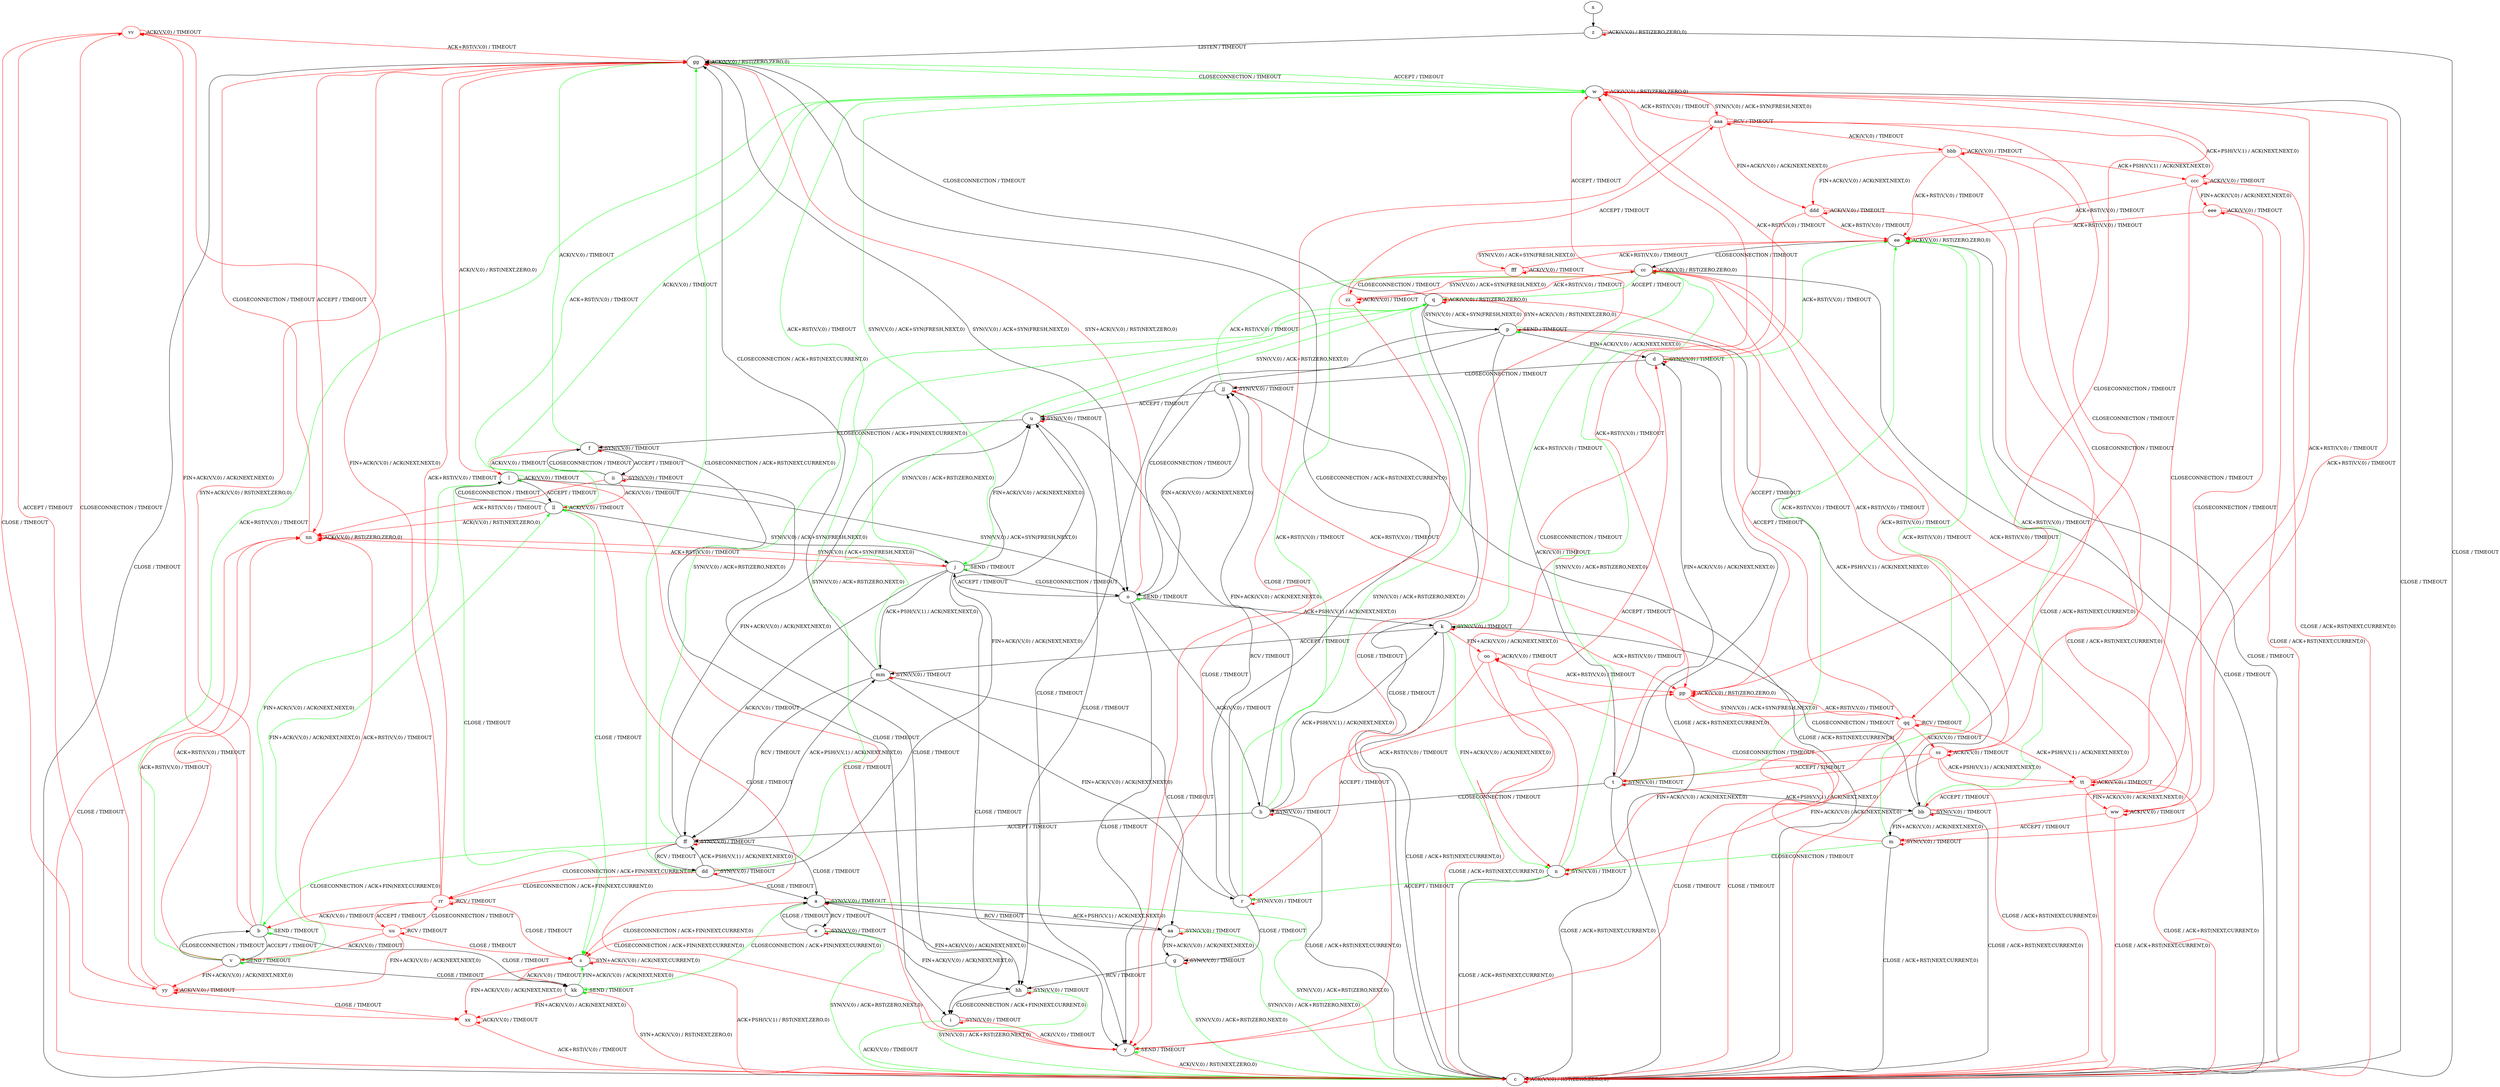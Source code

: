 digraph "" {
	graph ["Incoming time"=1.2619597911834717,
		"Outgoing time"=1.403578281402588,
		Output="{'States': 58, 'Transitions': 871, 'Filename': '../results/tcp/TCP_Linux_Server-TCP_Windows8_Server-yices-2.dot'}",
		Reference="{'States': 58, 'Transitions': 685, 'Filename': '../subjects/tcp/TCP_Linux_Server.dot'}",
		Solver=yices,
		Updated="{'States': 39, 'Transitions': 495, 'Filename': '../subjects/tcp/TCP_Windows8_Server.dot'}",
		"f-measure"=0.5237288135593221,
		precision=0.6242424242424243,
		recall=0.4510948905109489
	];
	a -> a [key=0,
	color=red,
	label="SYN(V,V,0) / TIMEOUT"];
a -> c [key=0,
color=green,
label="SYN(V,V,0) / ACK+RST(ZERO,NEXT,0)"];
a -> e [key=0,
label="RCV / TIMEOUT"];
a -> s [key=0,
color=red,
label="CLOSECONNECTION / ACK+FIN(NEXT,CURRENT,0)"];
a -> aa [key=0,
label="ACK+PSH(V,V,1) / ACK(NEXT,NEXT,0)"];
a -> hh [key=0,
label="FIN+ACK(V,V,0) / ACK(NEXT,NEXT,0)"];
a -> kk [key=0,
color=green,
label="CLOSECONNECTION / ACK+FIN(NEXT,CURRENT,0)"];
b -> b [key=0,
color=green,
label="SEND / TIMEOUT"];
b -> l [key=0,
color=green,
label="FIN+ACK(V,V,0) / ACK(NEXT,NEXT,0)"];
b -> v [key=0,
label="ACCEPT / TIMEOUT"];
b -> gg [key=0,
color=red,
label="SYN+ACK(V,V,0) / RST(NEXT,ZERO,0)"];
b -> kk [key=0,
label="CLOSE / TIMEOUT"];
vv [color=red];
b -> vv [key=0,
color=red,
label="FIN+ACK(V,V,0) / ACK(NEXT,NEXT,0)"];
c -> c [key=0,
color=red,
label="ACK(V,V,0) / RST(ZERO,ZERO,0)"];
d -> c [key=0,
label="CLOSE / ACK+RST(NEXT,CURRENT,0)"];
d -> d [key=0,
color=red,
label="SYN(V,V,0) / TIMEOUT"];
d -> w [key=0,
color=red,
label="ACK+RST(V,V,0) / TIMEOUT"];
d -> ee [key=0,
color=green,
label="ACK+RST(V,V,0) / TIMEOUT"];
d -> jj [key=0,
label="CLOSECONNECTION / TIMEOUT"];
e -> a [key=0,
label="CLOSE / TIMEOUT"];
e -> c [key=0,
color=green,
label="SYN(V,V,0) / ACK+RST(ZERO,NEXT,0)"];
e -> e [key=0,
color=red,
label="SYN(V,V,0) / TIMEOUT"];
e -> s [key=0,
color=red,
label="CLOSECONNECTION / ACK+FIN(NEXT,CURRENT,0)"];
e -> hh [key=0,
label="FIN+ACK(V,V,0) / ACK(NEXT,NEXT,0)"];
f -> f [key=0,
color=red,
label="SYN(V,V,0) / TIMEOUT"];
f -> i [key=0,
label="CLOSE / TIMEOUT"];
f -> l [key=0,
color=red,
label="ACK(V,V,0) / TIMEOUT"];
f -> gg [key=0,
color=green,
label="ACK(V,V,0) / TIMEOUT"];
f -> ii [key=0,
label="ACCEPT / TIMEOUT"];
g -> c [key=0,
color=green,
label="SYN(V,V,0) / ACK+RST(ZERO,NEXT,0)"];
g -> g [key=0,
color=red,
label="SYN(V,V,0) / TIMEOUT"];
g -> hh [key=0,
label="RCV / TIMEOUT"];
h -> c [key=0,
label="CLOSE / ACK+RST(NEXT,CURRENT,0)"];
h -> h [key=0,
color=red,
label="SYN(V,V,0) / TIMEOUT"];
h -> k [key=0,
label="ACK+PSH(V,V,1) / ACK(NEXT,NEXT,0)"];
h -> cc [key=0,
color=green,
label="ACK+RST(V,V,0) / TIMEOUT"];
h -> ff [key=0,
label="ACCEPT / TIMEOUT"];
h -> jj [key=0,
label="FIN+ACK(V,V,0) / ACK(NEXT,NEXT,0)"];
pp [color=red];
h -> pp [key=0,
color=red,
label="ACK+RST(V,V,0) / TIMEOUT"];
i -> c [key=0,
color=green,
label="ACK(V,V,0) / TIMEOUT"];
i -> i [key=0,
color=red,
label="SYN(V,V,0) / TIMEOUT"];
i -> y [key=0,
color=red,
label="ACK(V,V,0) / TIMEOUT"];
j -> j [key=0,
color=green,
label="SEND / TIMEOUT"];
j -> o [key=0,
label="CLOSECONNECTION / TIMEOUT"];
j -> u [key=0,
label="FIN+ACK(V,V,0) / ACK(NEXT,NEXT,0)"];
j -> w [key=0,
color=green,
label="ACK+RST(V,V,0) / TIMEOUT"];
j -> y [key=0,
label="CLOSE / TIMEOUT"];
j -> ff [key=0,
label="ACK(V,V,0) / TIMEOUT"];
j -> mm [key=0,
label="ACK+PSH(V,V,1) / ACK(NEXT,NEXT,0)"];
nn [color=red];
j -> nn [key=0,
color=red,
label="ACK+RST(V,V,0) / TIMEOUT"];
k -> c [key=0,
label="CLOSE / ACK+RST(NEXT,CURRENT,0)"];
k -> k [key=0,
color=red,
label="SYN(V,V,0) / TIMEOUT"];
k -> n [key=0,
color=green,
label="FIN+ACK(V,V,0) / ACK(NEXT,NEXT,0)"];
k -> cc [key=0,
color=green,
label="ACK+RST(V,V,0) / TIMEOUT"];
k -> mm [key=0,
label="ACCEPT / TIMEOUT"];
oo [color=red];
k -> oo [key=0,
color=red,
label="FIN+ACK(V,V,0) / ACK(NEXT,NEXT,0)"];
k -> pp [key=0,
color=red,
label="ACK+RST(V,V,0) / TIMEOUT"];
l -> l [key=0,
color=green,
label="ACK(V,V,0) / TIMEOUT"];
l -> o [key=0,
label="SYN(V,V,0) / ACK+SYN(FRESH,NEXT,0)"];
l -> s [key=0,
color=green,
label="CLOSE / TIMEOUT"];
l -> y [key=0,
color=red,
label="CLOSE / TIMEOUT"];
l -> gg [key=0,
color=red,
label="ACK(V,V,0) / RST(NEXT,ZERO,0)"];
l -> ll [key=0,
label="ACCEPT / TIMEOUT"];
m -> c [key=0,
label="CLOSE / ACK+RST(NEXT,CURRENT,0)"];
m -> m [key=0,
color=red,
label="SYN(V,V,0) / TIMEOUT"];
m -> n [key=0,
color=green,
label="CLOSECONNECTION / TIMEOUT"];
m -> w [key=0,
color=red,
label="ACK+RST(V,V,0) / TIMEOUT"];
m -> ee [key=0,
color=green,
label="ACK+RST(V,V,0) / TIMEOUT"];
m -> oo [key=0,
color=red,
label="CLOSECONNECTION / TIMEOUT"];
n -> c [key=0,
label="CLOSE / ACK+RST(NEXT,CURRENT,0)"];
n -> d [key=0,
color=red,
label="ACCEPT / TIMEOUT"];
n -> n [key=0,
color=red,
label="SYN(V,V,0) / TIMEOUT"];
n -> r [key=0,
color=green,
label="ACCEPT / TIMEOUT"];
n -> cc [key=0,
color=green,
label="SYN(V,V,0) / ACK+RST(ZERO,NEXT,0)"];
o -> h [key=0,
label="ACK(V,V,0) / TIMEOUT"];
o -> j [key=0,
label="ACCEPT / TIMEOUT"];
o -> k [key=0,
label="ACK+PSH(V,V,1) / ACK(NEXT,NEXT,0)"];
o -> o [key=0,
color=green,
label="SEND / TIMEOUT"];
o -> y [key=0,
label="CLOSE / TIMEOUT"];
o -> gg [key=0,
color=red,
label="SYN+ACK(V,V,0) / RST(NEXT,ZERO,0)"];
o -> jj [key=0,
label="FIN+ACK(V,V,0) / ACK(NEXT,NEXT,0)"];
p -> d [key=0,
label="FIN+ACK(V,V,0) / ACK(NEXT,NEXT,0)"];
p -> o [key=0,
label="CLOSECONNECTION / TIMEOUT"];
p -> p [key=0,
color=green,
label="SEND / TIMEOUT"];
p -> q [key=0,
color=red,
label="SYN+ACK(V,V,0) / RST(NEXT,ZERO,0)"];
p -> t [key=0,
label="ACK(V,V,0) / TIMEOUT"];
p -> y [key=0,
label="CLOSE / TIMEOUT"];
p -> bb [key=0,
label="ACK+PSH(V,V,1) / ACK(NEXT,NEXT,0)"];
q -> c [key=0,
label="CLOSE / TIMEOUT"];
q -> p [key=0,
label="SYN(V,V,0) / ACK+SYN(FRESH,NEXT,0)"];
q -> q [key=0,
color=red,
label="ACK(V,V,0) / RST(ZERO,ZERO,0)"];
q -> gg [key=0,
label="CLOSECONNECTION / TIMEOUT"];
r -> g [key=0,
label="CLOSE / TIMEOUT"];
r -> q [key=0,
color=green,
label="SYN(V,V,0) / ACK+RST(ZERO,NEXT,0)"];
r -> r [key=0,
color=red,
label="SYN(V,V,0) / TIMEOUT"];
r -> u [key=0,
label="RCV / TIMEOUT"];
r -> gg [key=0,
label="CLOSECONNECTION / ACK+RST(NEXT,CURRENT,0)"];
s -> c [key=0,
color=red,
label="ACK+PSH(V,V,1) / RST(NEXT,ZERO,0)"];
s -> s [key=0,
color=red,
label="SYN+ACK(V,V,0) / ACK(NEXT,CURRENT,0)"];
s -> kk [key=0,
color=red,
label="ACK(V,V,0) / TIMEOUT"];
xx [color=red];
s -> xx [key=0,
color=red,
label="FIN+ACK(V,V,0) / ACK(NEXT,NEXT,0)"];
t -> c [key=0,
label="CLOSE / ACK+RST(NEXT,CURRENT,0)"];
t -> d [key=0,
label="FIN+ACK(V,V,0) / ACK(NEXT,NEXT,0)"];
t -> h [key=0,
label="CLOSECONNECTION / TIMEOUT"];
t -> t [key=0,
color=red,
label="SYN(V,V,0) / TIMEOUT"];
t -> w [key=0,
color=red,
label="ACK+RST(V,V,0) / TIMEOUT"];
t -> bb [key=0,
label="ACK+PSH(V,V,1) / ACK(NEXT,NEXT,0)"];
t -> ee [key=0,
color=green,
label="ACK+RST(V,V,0) / TIMEOUT"];
u -> f [key=0,
label="CLOSECONNECTION / ACK+FIN(NEXT,CURRENT,0)"];
u -> q [key=0,
color=green,
label="SYN(V,V,0) / ACK+RST(ZERO,NEXT,0)"];
u -> u [key=0,
color=red,
label="SYN(V,V,0) / TIMEOUT"];
u -> hh [key=0,
label="CLOSE / TIMEOUT"];
v -> b [key=0,
label="CLOSECONNECTION / TIMEOUT"];
v -> v [key=0,
color=green,
label="SEND / TIMEOUT"];
v -> w [key=0,
color=green,
label="ACK+RST(V,V,0) / TIMEOUT"];
v -> kk [key=0,
label="CLOSE / TIMEOUT"];
v -> ll [key=0,
color=green,
label="FIN+ACK(V,V,0) / ACK(NEXT,NEXT,0)"];
v -> nn [key=0,
color=red,
label="ACK+RST(V,V,0) / TIMEOUT"];
yy [color=red];
v -> yy [key=0,
color=red,
label="FIN+ACK(V,V,0) / ACK(NEXT,NEXT,0)"];
w -> c [key=0,
label="CLOSE / TIMEOUT"];
w -> j [key=0,
color=green,
label="SYN(V,V,0) / ACK+SYN(FRESH,NEXT,0)"];
w -> w [key=0,
color=red,
label="ACK(V,V,0) / RST(ZERO,ZERO,0)"];
w -> gg [key=0,
color=green,
label="CLOSECONNECTION / TIMEOUT"];
w -> pp [key=0,
color=red,
label="CLOSECONNECTION / TIMEOUT"];
aaa [color=red];
w -> aaa [key=0,
color=red,
label="SYN(V,V,0) / ACK+SYN(FRESH,NEXT,0)"];
x -> z [key=0];
y -> c [key=0,
color=red,
label="ACK(V,V,0) / RST(NEXT,ZERO,0)"];
y -> y [key=0,
color=green,
label="SEND / TIMEOUT"];
z -> c [key=0,
label="CLOSE / TIMEOUT"];
z -> z [key=0,
color=red,
label="ACK(V,V,0) / RST(ZERO,ZERO,0)"];
z -> gg [key=0,
label="LISTEN / TIMEOUT"];
aa -> a [key=0,
label="RCV / TIMEOUT"];
aa -> c [key=0,
color=green,
label="SYN(V,V,0) / ACK+RST(ZERO,NEXT,0)"];
aa -> g [key=0,
label="FIN+ACK(V,V,0) / ACK(NEXT,NEXT,0)"];
aa -> aa [key=0,
color=red,
label="SYN(V,V,0) / TIMEOUT"];
bb -> c [key=0,
label="CLOSE / ACK+RST(NEXT,CURRENT,0)"];
bb -> k [key=0,
label="CLOSECONNECTION / TIMEOUT"];
bb -> m [key=0,
label="FIN+ACK(V,V,0) / ACK(NEXT,NEXT,0)"];
bb -> w [key=0,
color=red,
label="ACK+RST(V,V,0) / TIMEOUT"];
bb -> bb [key=0,
color=red,
label="SYN(V,V,0) / TIMEOUT"];
bb -> ee [key=0,
color=green,
label="ACK+RST(V,V,0) / TIMEOUT"];
cc -> c [key=0,
label="CLOSE / TIMEOUT"];
cc -> q [key=0,
color=green,
label="ACCEPT / TIMEOUT"];
cc -> w [key=0,
color=red,
label="ACCEPT / TIMEOUT"];
cc -> cc [key=0,
color=red,
label="ACK(V,V,0) / RST(ZERO,ZERO,0)"];
zz [color=red];
cc -> zz [key=0,
color=red,
label="SYN(V,V,0) / ACK+SYN(FRESH,NEXT,0)"];
dd -> a [key=0,
label="CLOSE / TIMEOUT"];
dd -> q [key=0,
color=green,
label="SYN(V,V,0) / ACK+RST(ZERO,NEXT,0)"];
dd -> u [key=0,
label="FIN+ACK(V,V,0) / ACK(NEXT,NEXT,0)"];
dd -> dd [key=0,
color=red,
label="SYN(V,V,0) / TIMEOUT"];
dd -> ff [key=0,
label="ACK+PSH(V,V,1) / ACK(NEXT,NEXT,0)"];
dd -> gg [key=0,
color=green,
label="CLOSECONNECTION / ACK+RST(NEXT,CURRENT,0)"];
rr [color=red];
dd -> rr [key=0,
color=red,
label="CLOSECONNECTION / ACK+FIN(NEXT,CURRENT,0)"];
ee -> c [key=0,
label="CLOSE / TIMEOUT"];
ee -> cc [key=0,
label="CLOSECONNECTION / TIMEOUT"];
ee -> ee [key=0,
color=red,
label="ACK(V,V,0) / RST(ZERO,ZERO,0)"];
fff [color=red];
ee -> fff [key=0,
color=red,
label="SYN(V,V,0) / ACK+SYN(FRESH,NEXT,0)"];
ff -> a [key=0,
label="CLOSE / TIMEOUT"];
ff -> b [key=0,
color=green,
label="CLOSECONNECTION / ACK+FIN(NEXT,CURRENT,0)"];
ff -> q [key=0,
color=green,
label="SYN(V,V,0) / ACK+RST(ZERO,NEXT,0)"];
ff -> u [key=0,
label="FIN+ACK(V,V,0) / ACK(NEXT,NEXT,0)"];
ff -> dd [key=0,
label="RCV / TIMEOUT"];
ff -> ff [key=0,
color=red,
label="SYN(V,V,0) / TIMEOUT"];
ff -> mm [key=0,
label="ACK+PSH(V,V,1) / ACK(NEXT,NEXT,0)"];
ff -> rr [key=0,
color=red,
label="CLOSECONNECTION / ACK+FIN(NEXT,CURRENT,0)"];
gg -> c [key=0,
label="CLOSE / TIMEOUT"];
gg -> o [key=0,
label="SYN(V,V,0) / ACK+SYN(FRESH,NEXT,0)"];
gg -> w [key=0,
color=green,
label="ACCEPT / TIMEOUT"];
gg -> gg [key=0,
color=red,
label="ACK(V,V,0) / RST(ZERO,ZERO,0)"];
gg -> nn [key=0,
color=red,
label="ACCEPT / TIMEOUT"];
hh -> c [key=0,
color=green,
label="SYN(V,V,0) / ACK+RST(ZERO,NEXT,0)"];
hh -> i [key=0,
label="CLOSECONNECTION / ACK+FIN(NEXT,CURRENT,0)"];
hh -> hh [key=0,
color=red,
label="SYN(V,V,0) / TIMEOUT"];
ii -> f [key=0,
label="CLOSECONNECTION / TIMEOUT"];
ii -> i [key=0,
label="CLOSE / TIMEOUT"];
ii -> w [key=0,
color=green,
label="ACK(V,V,0) / TIMEOUT"];
ii -> ii [key=0,
color=red,
label="SYN(V,V,0) / TIMEOUT"];
ii -> ll [key=0,
color=red,
label="ACK(V,V,0) / TIMEOUT"];
ii -> nn [key=0,
color=red,
label="ACK+RST(V,V,0) / TIMEOUT"];
jj -> c [key=0,
label="CLOSE / ACK+RST(NEXT,CURRENT,0)"];
jj -> u [key=0,
label="ACCEPT / TIMEOUT"];
jj -> cc [key=0,
color=green,
label="ACK+RST(V,V,0) / TIMEOUT"];
jj -> jj [key=0,
color=red,
label="SYN(V,V,0) / TIMEOUT"];
jj -> pp [key=0,
color=red,
label="ACK+RST(V,V,0) / TIMEOUT"];
kk -> c [key=0,
color=red,
label="SYN+ACK(V,V,0) / RST(NEXT,ZERO,0)"];
kk -> s [key=0,
color=green,
label="FIN+ACK(V,V,0) / ACK(NEXT,NEXT,0)"];
kk -> kk [key=0,
color=green,
label="SEND / TIMEOUT"];
kk -> xx [key=0,
color=red,
label="FIN+ACK(V,V,0) / ACK(NEXT,NEXT,0)"];
ll -> j [key=0,
label="SYN(V,V,0) / ACK+SYN(FRESH,NEXT,0)"];
ll -> l [key=0,
label="CLOSECONNECTION / TIMEOUT"];
ll -> s [key=0,
color=green,
label="CLOSE / TIMEOUT"];
ll -> w [key=0,
color=green,
label="ACK+RST(V,V,0) / TIMEOUT"];
ll -> y [key=0,
color=red,
label="CLOSE / TIMEOUT"];
ll -> ll [key=0,
color=green,
label="ACK(V,V,0) / TIMEOUT"];
ll -> nn [key=0,
color=red,
label="ACK(V,V,0) / RST(NEXT,ZERO,0)"];
mm -> q [key=0,
color=green,
label="SYN(V,V,0) / ACK+RST(ZERO,NEXT,0)"];
mm -> r [key=0,
label="FIN+ACK(V,V,0) / ACK(NEXT,NEXT,0)"];
mm -> aa [key=0,
label="CLOSE / TIMEOUT"];
mm -> ff [key=0,
label="RCV / TIMEOUT"];
mm -> gg [key=0,
label="CLOSECONNECTION / ACK+RST(NEXT,CURRENT,0)"];
mm -> mm [key=0,
color=red,
label="SYN(V,V,0) / TIMEOUT"];
nn -> c [key=0,
color=red,
label="CLOSE / TIMEOUT"];
nn -> j [key=0,
color=red,
label="SYN(V,V,0) / ACK+SYN(FRESH,NEXT,0)"];
nn -> gg [key=0,
color=red,
label="CLOSECONNECTION / TIMEOUT"];
nn -> nn [key=0,
color=red,
label="ACK(V,V,0) / RST(ZERO,ZERO,0)"];
oo -> c [key=0,
color=red,
label="CLOSE / ACK+RST(NEXT,CURRENT,0)"];
oo -> r [key=0,
color=red,
label="ACCEPT / TIMEOUT"];
oo -> oo [key=0,
color=red,
label="ACK(V,V,0) / TIMEOUT"];
oo -> pp [key=0,
color=red,
label="ACK+RST(V,V,0) / TIMEOUT"];
pp -> c [key=0,
color=red,
label="CLOSE / TIMEOUT"];
pp -> q [key=0,
color=red,
label="ACCEPT / TIMEOUT"];
pp -> pp [key=0,
color=red,
label="ACK(V,V,0) / RST(ZERO,ZERO,0)"];
qq [color=red];
pp -> qq [key=0,
color=red,
label="SYN(V,V,0) / ACK+SYN(FRESH,NEXT,0)"];
qq -> n [key=0,
color=red,
label="FIN+ACK(V,V,0) / ACK(NEXT,NEXT,0)"];
qq -> p [key=0,
color=red,
label="ACCEPT / TIMEOUT"];
qq -> y [key=0,
color=red,
label="CLOSE / TIMEOUT"];
qq -> pp [key=0,
color=red,
label="ACK+RST(V,V,0) / TIMEOUT"];
qq -> qq [key=0,
color=red,
label="RCV / TIMEOUT"];
ss [color=red];
qq -> ss [key=0,
color=red,
label="ACK(V,V,0) / TIMEOUT"];
tt [color=red];
qq -> tt [key=0,
color=red,
label="ACK+PSH(V,V,1) / ACK(NEXT,NEXT,0)"];
rr -> b [key=0,
color=red,
label="ACK(V,V,0) / TIMEOUT"];
rr -> s [key=0,
color=red,
label="CLOSE / TIMEOUT"];
rr -> gg [key=0,
color=red,
label="ACK+RST(V,V,0) / TIMEOUT"];
rr -> rr [key=0,
color=red,
label="RCV / TIMEOUT"];
uu [color=red];
rr -> uu [key=0,
color=red,
label="ACCEPT / TIMEOUT"];
rr -> vv [key=0,
color=red,
label="FIN+ACK(V,V,0) / ACK(NEXT,NEXT,0)"];
ss -> c [key=0,
color=red,
label="CLOSE / ACK+RST(NEXT,CURRENT,0)"];
ss -> n [key=0,
color=red,
label="FIN+ACK(V,V,0) / ACK(NEXT,NEXT,0)"];
ss -> t [key=0,
color=red,
label="ACCEPT / TIMEOUT"];
ss -> cc [key=0,
color=red,
label="ACK+RST(V,V,0) / TIMEOUT"];
ss -> ss [key=0,
color=red,
label="ACK(V,V,0) / TIMEOUT"];
ss -> tt [key=0,
color=red,
label="ACK+PSH(V,V,1) / ACK(NEXT,NEXT,0)"];
tt -> c [key=0,
color=red,
label="CLOSE / ACK+RST(NEXT,CURRENT,0)"];
tt -> bb [key=0,
color=red,
label="ACCEPT / TIMEOUT"];
tt -> cc [key=0,
color=red,
label="ACK+RST(V,V,0) / TIMEOUT"];
tt -> tt [key=0,
color=red,
label="ACK(V,V,0) / TIMEOUT"];
ww [color=red];
tt -> ww [key=0,
color=red,
label="FIN+ACK(V,V,0) / ACK(NEXT,NEXT,0)"];
uu -> s [key=0,
color=red,
label="CLOSE / TIMEOUT"];
uu -> v [key=0,
color=red,
label="ACK(V,V,0) / TIMEOUT"];
uu -> nn [key=0,
color=red,
label="ACK+RST(V,V,0) / TIMEOUT"];
uu -> rr [key=0,
color=red,
label="CLOSECONNECTION / TIMEOUT"];
uu -> uu [key=0,
color=red,
label="RCV / TIMEOUT"];
uu -> yy [key=0,
color=red,
label="FIN+ACK(V,V,0) / ACK(NEXT,NEXT,0)"];
vv -> gg [key=0,
color=red,
label="ACK+RST(V,V,0) / TIMEOUT"];
vv -> vv [key=0,
color=red,
label="ACK(V,V,0) / TIMEOUT"];
vv -> xx [key=0,
color=red,
label="CLOSE / TIMEOUT"];
vv -> yy [key=0,
color=red,
label="ACCEPT / TIMEOUT"];
ww -> c [key=0,
color=red,
label="CLOSE / ACK+RST(NEXT,CURRENT,0)"];
ww -> m [key=0,
color=red,
label="ACCEPT / TIMEOUT"];
ww -> cc [key=0,
color=red,
label="ACK+RST(V,V,0) / TIMEOUT"];
ww -> ww [key=0,
color=red,
label="ACK(V,V,0) / TIMEOUT"];
xx -> c [key=0,
color=red,
label="ACK+RST(V,V,0) / TIMEOUT"];
xx -> xx [key=0,
color=red,
label="ACK(V,V,0) / TIMEOUT"];
yy -> nn [key=0,
color=red,
label="ACK+RST(V,V,0) / TIMEOUT"];
yy -> vv [key=0,
color=red,
label="CLOSECONNECTION / TIMEOUT"];
yy -> xx [key=0,
color=red,
label="CLOSE / TIMEOUT"];
yy -> yy [key=0,
color=red,
label="ACK(V,V,0) / TIMEOUT"];
zz -> y [key=0,
color=red,
label="CLOSE / TIMEOUT"];
zz -> cc [key=0,
color=red,
label="ACK+RST(V,V,0) / TIMEOUT"];
zz -> zz [key=0,
color=red,
label="ACK(V,V,0) / TIMEOUT"];
zz -> aaa [key=0,
color=red,
label="ACCEPT / TIMEOUT"];
aaa -> w [key=0,
color=red,
label="ACK+RST(V,V,0) / TIMEOUT"];
aaa -> y [key=0,
color=red,
label="CLOSE / TIMEOUT"];
aaa -> qq [key=0,
color=red,
label="CLOSECONNECTION / TIMEOUT"];
aaa -> aaa [key=0,
color=red,
label="RCV / TIMEOUT"];
bbb [color=red];
aaa -> bbb [key=0,
color=red,
label="ACK(V,V,0) / TIMEOUT"];
ccc [color=red];
aaa -> ccc [key=0,
color=red,
label="ACK+PSH(V,V,1) / ACK(NEXT,NEXT,0)"];
ddd [color=red];
aaa -> ddd [key=0,
color=red,
label="FIN+ACK(V,V,0) / ACK(NEXT,NEXT,0)"];
bbb -> c [key=0,
color=red,
label="CLOSE / ACK+RST(NEXT,CURRENT,0)"];
bbb -> ee [key=0,
color=red,
label="ACK+RST(V,V,0) / TIMEOUT"];
bbb -> ss [key=0,
color=red,
label="CLOSECONNECTION / TIMEOUT"];
bbb -> bbb [key=0,
color=red,
label="ACK(V,V,0) / TIMEOUT"];
bbb -> ccc [key=0,
color=red,
label="ACK+PSH(V,V,1) / ACK(NEXT,NEXT,0)"];
bbb -> ddd [key=0,
color=red,
label="FIN+ACK(V,V,0) / ACK(NEXT,NEXT,0)"];
ccc -> c [key=0,
color=red,
label="CLOSE / ACK+RST(NEXT,CURRENT,0)"];
ccc -> ee [key=0,
color=red,
label="ACK+RST(V,V,0) / TIMEOUT"];
ccc -> tt [key=0,
color=red,
label="CLOSECONNECTION / TIMEOUT"];
ccc -> ccc [key=0,
color=red,
label="ACK(V,V,0) / TIMEOUT"];
eee [color=red];
ccc -> eee [key=0,
color=red,
label="FIN+ACK(V,V,0) / ACK(NEXT,NEXT,0)"];
ddd -> c [key=0,
color=red,
label="CLOSE / ACK+RST(NEXT,CURRENT,0)"];
ddd -> n [key=0,
color=red,
label="CLOSECONNECTION / TIMEOUT"];
ddd -> ee [key=0,
color=red,
label="ACK+RST(V,V,0) / TIMEOUT"];
ddd -> ddd [key=0,
color=red,
label="ACK(V,V,0) / TIMEOUT"];
eee -> c [key=0,
color=red,
label="CLOSE / ACK+RST(NEXT,CURRENT,0)"];
eee -> ee [key=0,
color=red,
label="ACK+RST(V,V,0) / TIMEOUT"];
eee -> ww [key=0,
color=red,
label="CLOSECONNECTION / TIMEOUT"];
eee -> eee [key=0,
color=red,
label="ACK(V,V,0) / TIMEOUT"];
fff -> y [key=0,
color=red,
label="CLOSE / TIMEOUT"];
fff -> ee [key=0,
color=red,
label="ACK+RST(V,V,0) / TIMEOUT"];
fff -> zz [key=0,
color=red,
label="CLOSECONNECTION / TIMEOUT"];
fff -> fff [key=0,
color=red,
label="ACK(V,V,0) / TIMEOUT"];
}

